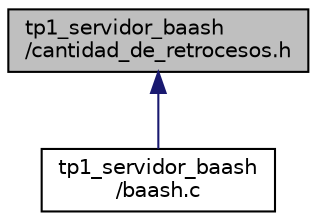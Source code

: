 digraph "tp1_servidor_baash/cantidad_de_retrocesos.h"
{
  edge [fontname="Helvetica",fontsize="10",labelfontname="Helvetica",labelfontsize="10"];
  node [fontname="Helvetica",fontsize="10",shape=record];
  Node1 [label="tp1_servidor_baash\l/cantidad_de_retrocesos.h",height=0.2,width=0.4,color="black", fillcolor="grey75", style="filled", fontcolor="black"];
  Node1 -> Node2 [dir="back",color="midnightblue",fontsize="10",style="solid",fontname="Helvetica"];
  Node2 [label="tp1_servidor_baash\l/baash.c",height=0.2,width=0.4,color="black", fillcolor="white", style="filled",URL="$baash_8c.html"];
}
